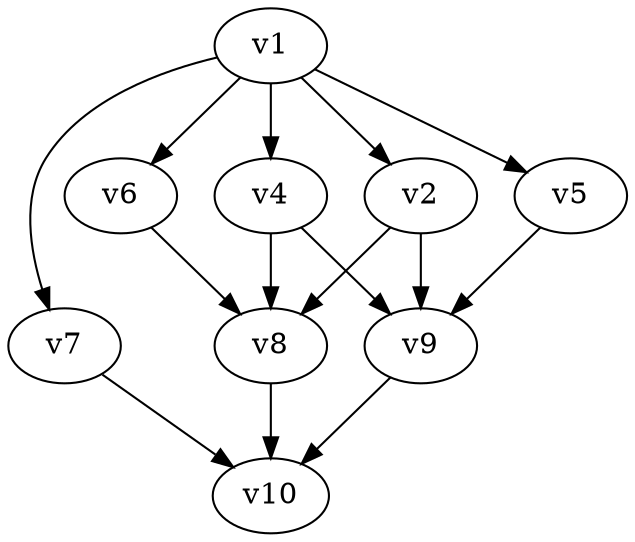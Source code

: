 // slika_7_Simplified.gv
digraph {
	v1 [label=v1]
	v2 [label=v2]
	v4 [label=v4]
	v5 [label=v5]
	v6 [label=v6]
	v7 [label=v7]
	v8 [label=v8]
	v9 [label=v9]
	v10 [label=v10]
	v1 -> v2 [constraint=true]
	v1 -> v4 [constraint=true]
	v1 -> v5 [constraint=true]
	v1 -> v6 [constraint=true]
	v2 -> v8 [constraint=true]
	v2 -> v9 [constraint=true]
	v4 -> v8 [constraint=true]
	v4 -> v9 [constraint=true]
	v5 -> v9 [constraint=true]
	v6 -> v8 [constraint=true]
	v7 -> v10 [constraint=true]
	v8 -> v10 [constraint=true]
	v9 -> v10 [constraint=true]
	v1 -> v7 [constraint=true]
}
